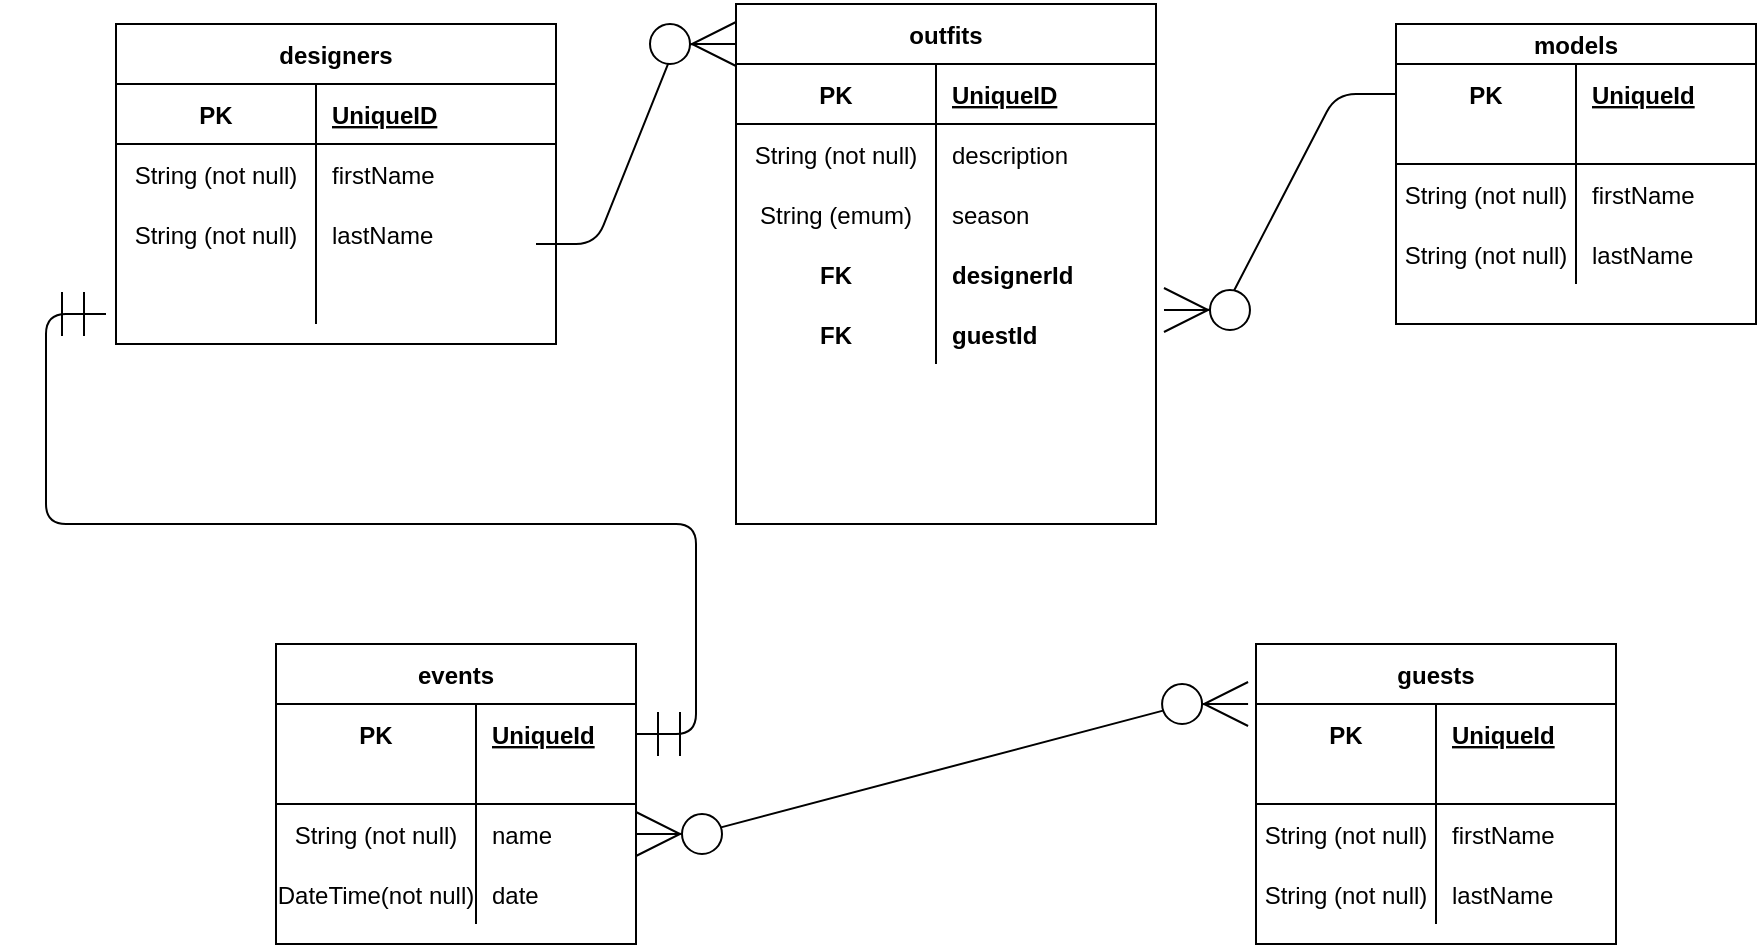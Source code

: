 <mxfile version="14.9.6" type="github">
  <diagram id="R2lEEEUBdFMjLlhIrx00" name="Page-1">
    <mxGraphModel dx="946" dy="535" grid="1" gridSize="10" guides="1" tooltips="1" connect="1" arrows="1" fold="1" page="1" pageScale="1" pageWidth="850" pageHeight="1100" math="0" shadow="0" extFonts="Permanent Marker^https://fonts.googleapis.com/css?family=Permanent+Marker">
      <root>
        <mxCell id="0" />
        <mxCell id="1" parent="0" />
        <mxCell id="n0nqkG9T2Kt_HHm7O6Rn-1" value="outfits" style="shape=table;startSize=30;container=1;collapsible=1;childLayout=tableLayout;fixedRows=1;rowLines=0;fontStyle=1;align=center;resizeLast=1;" parent="1" vertex="1">
          <mxGeometry x="380" y="30" width="210" height="260" as="geometry">
            <mxRectangle x="50" y="40" width="70" height="30" as="alternateBounds" />
          </mxGeometry>
        </mxCell>
        <mxCell id="n0nqkG9T2Kt_HHm7O6Rn-2" value="" style="shape=partialRectangle;collapsible=0;dropTarget=0;pointerEvents=0;fillColor=none;top=0;left=0;bottom=1;right=0;points=[[0,0.5],[1,0.5]];portConstraint=eastwest;" parent="n0nqkG9T2Kt_HHm7O6Rn-1" vertex="1">
          <mxGeometry y="30" width="210" height="30" as="geometry" />
        </mxCell>
        <mxCell id="n0nqkG9T2Kt_HHm7O6Rn-3" value="PK" style="shape=partialRectangle;connectable=0;fillColor=none;top=0;left=0;bottom=0;right=0;fontStyle=1;overflow=hidden;" parent="n0nqkG9T2Kt_HHm7O6Rn-2" vertex="1">
          <mxGeometry width="100" height="30" as="geometry" />
        </mxCell>
        <mxCell id="n0nqkG9T2Kt_HHm7O6Rn-4" value="UniqueID" style="shape=partialRectangle;connectable=0;fillColor=none;top=0;left=0;bottom=0;right=0;align=left;spacingLeft=6;fontStyle=5;overflow=hidden;" parent="n0nqkG9T2Kt_HHm7O6Rn-2" vertex="1">
          <mxGeometry x="100" width="110" height="30" as="geometry" />
        </mxCell>
        <mxCell id="n0nqkG9T2Kt_HHm7O6Rn-5" value="" style="shape=partialRectangle;collapsible=0;dropTarget=0;pointerEvents=0;fillColor=none;top=0;left=0;bottom=0;right=0;points=[[0,0.5],[1,0.5]];portConstraint=eastwest;" parent="n0nqkG9T2Kt_HHm7O6Rn-1" vertex="1">
          <mxGeometry y="60" width="210" height="30" as="geometry" />
        </mxCell>
        <mxCell id="n0nqkG9T2Kt_HHm7O6Rn-6" value="String (not null)" style="shape=partialRectangle;connectable=0;fillColor=none;top=0;left=0;bottom=0;right=0;editable=1;overflow=hidden;" parent="n0nqkG9T2Kt_HHm7O6Rn-5" vertex="1">
          <mxGeometry width="100" height="30" as="geometry" />
        </mxCell>
        <mxCell id="n0nqkG9T2Kt_HHm7O6Rn-7" value="description" style="shape=partialRectangle;connectable=0;fillColor=none;top=0;left=0;bottom=0;right=0;align=left;spacingLeft=6;overflow=hidden;" parent="n0nqkG9T2Kt_HHm7O6Rn-5" vertex="1">
          <mxGeometry x="100" width="110" height="30" as="geometry" />
        </mxCell>
        <mxCell id="n0nqkG9T2Kt_HHm7O6Rn-8" value="" style="shape=partialRectangle;collapsible=0;dropTarget=0;pointerEvents=0;fillColor=none;top=0;left=0;bottom=0;right=0;points=[[0,0.5],[1,0.5]];portConstraint=eastwest;" parent="n0nqkG9T2Kt_HHm7O6Rn-1" vertex="1">
          <mxGeometry y="90" width="210" height="30" as="geometry" />
        </mxCell>
        <mxCell id="n0nqkG9T2Kt_HHm7O6Rn-9" value="String (emum)" style="shape=partialRectangle;connectable=0;fillColor=none;top=0;left=0;bottom=0;right=0;editable=1;overflow=hidden;" parent="n0nqkG9T2Kt_HHm7O6Rn-8" vertex="1">
          <mxGeometry width="100" height="30" as="geometry" />
        </mxCell>
        <mxCell id="n0nqkG9T2Kt_HHm7O6Rn-10" value="season" style="shape=partialRectangle;connectable=0;fillColor=none;top=0;left=0;bottom=0;right=0;align=left;spacingLeft=6;overflow=hidden;" parent="n0nqkG9T2Kt_HHm7O6Rn-8" vertex="1">
          <mxGeometry x="100" width="110" height="30" as="geometry" />
        </mxCell>
        <mxCell id="n0nqkG9T2Kt_HHm7O6Rn-11" value="" style="shape=partialRectangle;collapsible=0;dropTarget=0;pointerEvents=0;fillColor=none;top=0;left=0;bottom=0;right=0;points=[[0,0.5],[1,0.5]];portConstraint=eastwest;" parent="n0nqkG9T2Kt_HHm7O6Rn-1" vertex="1">
          <mxGeometry y="120" width="210" height="30" as="geometry" />
        </mxCell>
        <mxCell id="n0nqkG9T2Kt_HHm7O6Rn-12" value="FK" style="shape=partialRectangle;connectable=0;fillColor=none;top=0;left=0;bottom=0;right=0;editable=1;overflow=hidden;fontStyle=1" parent="n0nqkG9T2Kt_HHm7O6Rn-11" vertex="1">
          <mxGeometry width="100" height="30" as="geometry" />
        </mxCell>
        <mxCell id="n0nqkG9T2Kt_HHm7O6Rn-13" value="designerId" style="shape=partialRectangle;connectable=0;fillColor=none;top=0;left=0;bottom=0;right=0;align=left;spacingLeft=6;overflow=hidden;fontStyle=1" parent="n0nqkG9T2Kt_HHm7O6Rn-11" vertex="1">
          <mxGeometry x="100" width="110" height="30" as="geometry" />
        </mxCell>
        <mxCell id="i9n94do4ePi129AbpCV1-3" value="" style="shape=partialRectangle;collapsible=0;dropTarget=0;pointerEvents=0;fillColor=none;top=0;left=0;bottom=0;right=0;points=[[0,0.5],[1,0.5]];portConstraint=eastwest;" vertex="1" parent="n0nqkG9T2Kt_HHm7O6Rn-1">
          <mxGeometry y="150" width="210" height="30" as="geometry" />
        </mxCell>
        <mxCell id="i9n94do4ePi129AbpCV1-4" value="FK" style="shape=partialRectangle;connectable=0;fillColor=none;top=0;left=0;bottom=0;right=0;editable=1;overflow=hidden;fontStyle=1" vertex="1" parent="i9n94do4ePi129AbpCV1-3">
          <mxGeometry width="100" height="30" as="geometry" />
        </mxCell>
        <mxCell id="i9n94do4ePi129AbpCV1-5" value="guestId" style="shape=partialRectangle;connectable=0;fillColor=none;top=0;left=0;bottom=0;right=0;align=left;spacingLeft=6;overflow=hidden;fontStyle=1" vertex="1" parent="i9n94do4ePi129AbpCV1-3">
          <mxGeometry x="100" width="110" height="30" as="geometry" />
        </mxCell>
        <mxCell id="n0nqkG9T2Kt_HHm7O6Rn-37" value="models" style="shape=table;startSize=20;container=1;collapsible=1;childLayout=tableLayout;fixedRows=1;rowLines=0;fontStyle=1;align=center;resizeLast=1;" parent="1" vertex="1">
          <mxGeometry x="710" y="40" width="180" height="150" as="geometry" />
        </mxCell>
        <mxCell id="n0nqkG9T2Kt_HHm7O6Rn-38" value="" style="shape=partialRectangle;collapsible=0;dropTarget=0;pointerEvents=0;fillColor=none;top=0;left=0;bottom=0;right=0;points=[[0,0.5],[1,0.5]];portConstraint=eastwest;" parent="n0nqkG9T2Kt_HHm7O6Rn-37" vertex="1">
          <mxGeometry y="20" width="180" height="30" as="geometry" />
        </mxCell>
        <mxCell id="n0nqkG9T2Kt_HHm7O6Rn-39" value="PK" style="shape=partialRectangle;connectable=0;fillColor=none;top=0;left=0;bottom=0;right=0;fontStyle=1;overflow=hidden;" parent="n0nqkG9T2Kt_HHm7O6Rn-38" vertex="1">
          <mxGeometry width="90" height="30" as="geometry" />
        </mxCell>
        <mxCell id="n0nqkG9T2Kt_HHm7O6Rn-40" value="UniqueId" style="shape=partialRectangle;connectable=0;fillColor=none;top=0;left=0;bottom=0;right=0;align=left;spacingLeft=6;fontStyle=5;overflow=hidden;" parent="n0nqkG9T2Kt_HHm7O6Rn-38" vertex="1">
          <mxGeometry x="90" width="90" height="30" as="geometry" />
        </mxCell>
        <mxCell id="n0nqkG9T2Kt_HHm7O6Rn-41" value="" style="shape=partialRectangle;collapsible=0;dropTarget=0;pointerEvents=0;fillColor=none;top=0;left=0;bottom=1;right=0;points=[[0,0.5],[1,0.5]];portConstraint=eastwest;" parent="n0nqkG9T2Kt_HHm7O6Rn-37" vertex="1">
          <mxGeometry y="50" width="180" height="20" as="geometry" />
        </mxCell>
        <mxCell id="n0nqkG9T2Kt_HHm7O6Rn-42" value="" style="shape=partialRectangle;connectable=0;fillColor=none;top=0;left=0;bottom=0;right=0;fontStyle=1;overflow=hidden;" parent="n0nqkG9T2Kt_HHm7O6Rn-41" vertex="1">
          <mxGeometry width="90" height="20" as="geometry" />
        </mxCell>
        <mxCell id="n0nqkG9T2Kt_HHm7O6Rn-43" value="" style="shape=partialRectangle;connectable=0;fillColor=none;top=0;left=0;bottom=0;right=0;align=left;spacingLeft=6;fontStyle=5;overflow=hidden;" parent="n0nqkG9T2Kt_HHm7O6Rn-41" vertex="1">
          <mxGeometry x="90" width="90" height="20" as="geometry" />
        </mxCell>
        <mxCell id="n0nqkG9T2Kt_HHm7O6Rn-44" value="" style="shape=partialRectangle;collapsible=0;dropTarget=0;pointerEvents=0;fillColor=none;top=0;left=0;bottom=0;right=0;points=[[0,0.5],[1,0.5]];portConstraint=eastwest;" parent="n0nqkG9T2Kt_HHm7O6Rn-37" vertex="1">
          <mxGeometry y="70" width="180" height="30" as="geometry" />
        </mxCell>
        <mxCell id="n0nqkG9T2Kt_HHm7O6Rn-45" value="String (not null)" style="shape=partialRectangle;connectable=0;fillColor=none;top=0;left=0;bottom=0;right=0;editable=1;overflow=hidden;" parent="n0nqkG9T2Kt_HHm7O6Rn-44" vertex="1">
          <mxGeometry width="90" height="30" as="geometry" />
        </mxCell>
        <mxCell id="n0nqkG9T2Kt_HHm7O6Rn-46" value="firstName" style="shape=partialRectangle;connectable=0;fillColor=none;top=0;left=0;bottom=0;right=0;align=left;spacingLeft=6;overflow=hidden;" parent="n0nqkG9T2Kt_HHm7O6Rn-44" vertex="1">
          <mxGeometry x="90" width="90" height="30" as="geometry" />
        </mxCell>
        <mxCell id="n0nqkG9T2Kt_HHm7O6Rn-47" value="" style="shape=partialRectangle;collapsible=0;dropTarget=0;pointerEvents=0;fillColor=none;top=0;left=0;bottom=0;right=0;points=[[0,0.5],[1,0.5]];portConstraint=eastwest;" parent="n0nqkG9T2Kt_HHm7O6Rn-37" vertex="1">
          <mxGeometry y="100" width="180" height="30" as="geometry" />
        </mxCell>
        <mxCell id="n0nqkG9T2Kt_HHm7O6Rn-48" value="String (not null)" style="shape=partialRectangle;connectable=0;fillColor=none;top=0;left=0;bottom=0;right=0;editable=1;overflow=hidden;" parent="n0nqkG9T2Kt_HHm7O6Rn-47" vertex="1">
          <mxGeometry width="90" height="30" as="geometry" />
        </mxCell>
        <mxCell id="n0nqkG9T2Kt_HHm7O6Rn-49" value="lastName" style="shape=partialRectangle;connectable=0;fillColor=none;top=0;left=0;bottom=0;right=0;align=left;spacingLeft=6;overflow=hidden;" parent="n0nqkG9T2Kt_HHm7O6Rn-47" vertex="1">
          <mxGeometry x="90" width="90" height="30" as="geometry" />
        </mxCell>
        <mxCell id="n0nqkG9T2Kt_HHm7O6Rn-50" value="events" style="shape=table;startSize=30;container=1;collapsible=1;childLayout=tableLayout;fixedRows=1;rowLines=0;fontStyle=1;align=center;resizeLast=1;" parent="1" vertex="1">
          <mxGeometry x="150" y="350" width="180" height="150" as="geometry" />
        </mxCell>
        <mxCell id="n0nqkG9T2Kt_HHm7O6Rn-51" value="" style="shape=partialRectangle;collapsible=0;dropTarget=0;pointerEvents=0;fillColor=none;top=0;left=0;bottom=0;right=0;points=[[0,0.5],[1,0.5]];portConstraint=eastwest;" parent="n0nqkG9T2Kt_HHm7O6Rn-50" vertex="1">
          <mxGeometry y="30" width="180" height="30" as="geometry" />
        </mxCell>
        <mxCell id="n0nqkG9T2Kt_HHm7O6Rn-52" value="PK" style="shape=partialRectangle;connectable=0;fillColor=none;top=0;left=0;bottom=0;right=0;fontStyle=1;overflow=hidden;" parent="n0nqkG9T2Kt_HHm7O6Rn-51" vertex="1">
          <mxGeometry width="100" height="30" as="geometry" />
        </mxCell>
        <mxCell id="n0nqkG9T2Kt_HHm7O6Rn-53" value="UniqueId" style="shape=partialRectangle;connectable=0;fillColor=none;top=0;left=0;bottom=0;right=0;align=left;spacingLeft=6;fontStyle=5;overflow=hidden;" parent="n0nqkG9T2Kt_HHm7O6Rn-51" vertex="1">
          <mxGeometry x="100" width="80" height="30" as="geometry" />
        </mxCell>
        <mxCell id="n0nqkG9T2Kt_HHm7O6Rn-54" value="" style="shape=partialRectangle;collapsible=0;dropTarget=0;pointerEvents=0;fillColor=none;top=0;left=0;bottom=1;right=0;points=[[0,0.5],[1,0.5]];portConstraint=eastwest;" parent="n0nqkG9T2Kt_HHm7O6Rn-50" vertex="1">
          <mxGeometry y="60" width="180" height="20" as="geometry" />
        </mxCell>
        <mxCell id="n0nqkG9T2Kt_HHm7O6Rn-55" value="" style="shape=partialRectangle;connectable=0;fillColor=none;top=0;left=0;bottom=0;right=0;fontStyle=1;overflow=hidden;" parent="n0nqkG9T2Kt_HHm7O6Rn-54" vertex="1">
          <mxGeometry width="100" height="20" as="geometry" />
        </mxCell>
        <mxCell id="n0nqkG9T2Kt_HHm7O6Rn-56" value="" style="shape=partialRectangle;connectable=0;fillColor=none;top=0;left=0;bottom=0;right=0;align=left;spacingLeft=6;fontStyle=5;overflow=hidden;" parent="n0nqkG9T2Kt_HHm7O6Rn-54" vertex="1">
          <mxGeometry x="100" width="80" height="20" as="geometry" />
        </mxCell>
        <mxCell id="n0nqkG9T2Kt_HHm7O6Rn-57" value="" style="shape=partialRectangle;collapsible=0;dropTarget=0;pointerEvents=0;fillColor=none;top=0;left=0;bottom=0;right=0;points=[[0,0.5],[1,0.5]];portConstraint=eastwest;" parent="n0nqkG9T2Kt_HHm7O6Rn-50" vertex="1">
          <mxGeometry y="80" width="180" height="30" as="geometry" />
        </mxCell>
        <mxCell id="n0nqkG9T2Kt_HHm7O6Rn-58" value="String (not null)" style="shape=partialRectangle;connectable=0;fillColor=none;top=0;left=0;bottom=0;right=0;editable=1;overflow=hidden;" parent="n0nqkG9T2Kt_HHm7O6Rn-57" vertex="1">
          <mxGeometry width="100" height="30" as="geometry" />
        </mxCell>
        <mxCell id="n0nqkG9T2Kt_HHm7O6Rn-59" value="name" style="shape=partialRectangle;connectable=0;fillColor=none;top=0;left=0;bottom=0;right=0;align=left;spacingLeft=6;overflow=hidden;" parent="n0nqkG9T2Kt_HHm7O6Rn-57" vertex="1">
          <mxGeometry x="100" width="80" height="30" as="geometry" />
        </mxCell>
        <mxCell id="n0nqkG9T2Kt_HHm7O6Rn-60" value="" style="shape=partialRectangle;collapsible=0;dropTarget=0;pointerEvents=0;fillColor=none;top=0;left=0;bottom=0;right=0;points=[[0,0.5],[1,0.5]];portConstraint=eastwest;" parent="n0nqkG9T2Kt_HHm7O6Rn-50" vertex="1">
          <mxGeometry y="110" width="180" height="30" as="geometry" />
        </mxCell>
        <mxCell id="n0nqkG9T2Kt_HHm7O6Rn-61" value="DateTime(not null)" style="shape=partialRectangle;connectable=0;fillColor=none;top=0;left=0;bottom=0;right=0;editable=1;overflow=hidden;" parent="n0nqkG9T2Kt_HHm7O6Rn-60" vertex="1">
          <mxGeometry width="100" height="30" as="geometry" />
        </mxCell>
        <mxCell id="n0nqkG9T2Kt_HHm7O6Rn-62" value="date" style="shape=partialRectangle;connectable=0;fillColor=none;top=0;left=0;bottom=0;right=0;align=left;spacingLeft=6;overflow=hidden;" parent="n0nqkG9T2Kt_HHm7O6Rn-60" vertex="1">
          <mxGeometry x="100" width="80" height="30" as="geometry" />
        </mxCell>
        <mxCell id="n0nqkG9T2Kt_HHm7O6Rn-63" value="guests" style="shape=table;startSize=30;container=1;collapsible=1;childLayout=tableLayout;fixedRows=1;rowLines=0;fontStyle=1;align=center;resizeLast=1;" parent="1" vertex="1">
          <mxGeometry x="640" y="350" width="180" height="150" as="geometry" />
        </mxCell>
        <mxCell id="n0nqkG9T2Kt_HHm7O6Rn-64" value="" style="shape=partialRectangle;collapsible=0;dropTarget=0;pointerEvents=0;fillColor=none;top=0;left=0;bottom=0;right=0;points=[[0,0.5],[1,0.5]];portConstraint=eastwest;" parent="n0nqkG9T2Kt_HHm7O6Rn-63" vertex="1">
          <mxGeometry y="30" width="180" height="30" as="geometry" />
        </mxCell>
        <mxCell id="n0nqkG9T2Kt_HHm7O6Rn-65" value="PK" style="shape=partialRectangle;connectable=0;fillColor=none;top=0;left=0;bottom=0;right=0;fontStyle=1;overflow=hidden;" parent="n0nqkG9T2Kt_HHm7O6Rn-64" vertex="1">
          <mxGeometry width="90" height="30" as="geometry" />
        </mxCell>
        <mxCell id="n0nqkG9T2Kt_HHm7O6Rn-66" value="UniqueId" style="shape=partialRectangle;connectable=0;fillColor=none;top=0;left=0;bottom=0;right=0;align=left;spacingLeft=6;fontStyle=5;overflow=hidden;" parent="n0nqkG9T2Kt_HHm7O6Rn-64" vertex="1">
          <mxGeometry x="90" width="90" height="30" as="geometry" />
        </mxCell>
        <mxCell id="n0nqkG9T2Kt_HHm7O6Rn-67" value="" style="shape=partialRectangle;collapsible=0;dropTarget=0;pointerEvents=0;fillColor=none;top=0;left=0;bottom=1;right=0;points=[[0,0.5],[1,0.5]];portConstraint=eastwest;" parent="n0nqkG9T2Kt_HHm7O6Rn-63" vertex="1">
          <mxGeometry y="60" width="180" height="20" as="geometry" />
        </mxCell>
        <mxCell id="n0nqkG9T2Kt_HHm7O6Rn-68" value="" style="shape=partialRectangle;connectable=0;fillColor=none;top=0;left=0;bottom=0;right=0;fontStyle=1;overflow=hidden;" parent="n0nqkG9T2Kt_HHm7O6Rn-67" vertex="1">
          <mxGeometry width="90" height="20" as="geometry" />
        </mxCell>
        <mxCell id="n0nqkG9T2Kt_HHm7O6Rn-69" value="" style="shape=partialRectangle;connectable=0;fillColor=none;top=0;left=0;bottom=0;right=0;align=left;spacingLeft=6;fontStyle=5;overflow=hidden;" parent="n0nqkG9T2Kt_HHm7O6Rn-67" vertex="1">
          <mxGeometry x="90" width="90" height="20" as="geometry" />
        </mxCell>
        <mxCell id="n0nqkG9T2Kt_HHm7O6Rn-70" value="" style="shape=partialRectangle;collapsible=0;dropTarget=0;pointerEvents=0;fillColor=none;top=0;left=0;bottom=0;right=0;points=[[0,0.5],[1,0.5]];portConstraint=eastwest;" parent="n0nqkG9T2Kt_HHm7O6Rn-63" vertex="1">
          <mxGeometry y="80" width="180" height="30" as="geometry" />
        </mxCell>
        <mxCell id="n0nqkG9T2Kt_HHm7O6Rn-71" value="String (not null)" style="shape=partialRectangle;connectable=0;fillColor=none;top=0;left=0;bottom=0;right=0;editable=1;overflow=hidden;" parent="n0nqkG9T2Kt_HHm7O6Rn-70" vertex="1">
          <mxGeometry width="90" height="30" as="geometry" />
        </mxCell>
        <mxCell id="n0nqkG9T2Kt_HHm7O6Rn-72" value="firstName" style="shape=partialRectangle;connectable=0;fillColor=none;top=0;left=0;bottom=0;right=0;align=left;spacingLeft=6;overflow=hidden;" parent="n0nqkG9T2Kt_HHm7O6Rn-70" vertex="1">
          <mxGeometry x="90" width="90" height="30" as="geometry" />
        </mxCell>
        <mxCell id="n0nqkG9T2Kt_HHm7O6Rn-73" value="" style="shape=partialRectangle;collapsible=0;dropTarget=0;pointerEvents=0;fillColor=none;top=0;left=0;bottom=0;right=0;points=[[0,0.5],[1,0.5]];portConstraint=eastwest;" parent="n0nqkG9T2Kt_HHm7O6Rn-63" vertex="1">
          <mxGeometry y="110" width="180" height="30" as="geometry" />
        </mxCell>
        <mxCell id="n0nqkG9T2Kt_HHm7O6Rn-74" value="" style="shape=partialRectangle;connectable=0;fillColor=none;top=0;left=0;bottom=0;right=0;editable=1;overflow=hidden;" parent="n0nqkG9T2Kt_HHm7O6Rn-73" vertex="1">
          <mxGeometry width="90" height="30" as="geometry" />
        </mxCell>
        <mxCell id="n0nqkG9T2Kt_HHm7O6Rn-75" value="lastName" style="shape=partialRectangle;connectable=0;fillColor=none;top=0;left=0;bottom=0;right=0;align=left;spacingLeft=6;overflow=hidden;" parent="n0nqkG9T2Kt_HHm7O6Rn-73" vertex="1">
          <mxGeometry x="90" width="90" height="30" as="geometry" />
        </mxCell>
        <mxCell id="n0nqkG9T2Kt_HHm7O6Rn-102" value="designers" style="shape=table;startSize=30;container=1;collapsible=1;childLayout=tableLayout;fixedRows=1;rowLines=0;fontStyle=1;align=center;resizeLast=1;" parent="1" vertex="1">
          <mxGeometry x="70" y="40" width="220" height="160" as="geometry" />
        </mxCell>
        <mxCell id="n0nqkG9T2Kt_HHm7O6Rn-103" value="" style="shape=partialRectangle;collapsible=0;dropTarget=0;pointerEvents=0;fillColor=none;top=0;left=0;bottom=1;right=0;points=[[0,0.5],[1,0.5]];portConstraint=eastwest;" parent="n0nqkG9T2Kt_HHm7O6Rn-102" vertex="1">
          <mxGeometry y="30" width="220" height="30" as="geometry" />
        </mxCell>
        <mxCell id="n0nqkG9T2Kt_HHm7O6Rn-104" value="PK" style="shape=partialRectangle;connectable=0;fillColor=none;top=0;left=0;bottom=0;right=0;fontStyle=1;overflow=hidden;" parent="n0nqkG9T2Kt_HHm7O6Rn-103" vertex="1">
          <mxGeometry width="100" height="30" as="geometry" />
        </mxCell>
        <mxCell id="n0nqkG9T2Kt_HHm7O6Rn-105" value="UniqueID" style="shape=partialRectangle;connectable=0;fillColor=none;top=0;left=0;bottom=0;right=0;align=left;spacingLeft=6;fontStyle=5;overflow=hidden;" parent="n0nqkG9T2Kt_HHm7O6Rn-103" vertex="1">
          <mxGeometry x="100" width="120" height="30" as="geometry" />
        </mxCell>
        <mxCell id="n0nqkG9T2Kt_HHm7O6Rn-106" value="" style="shape=partialRectangle;collapsible=0;dropTarget=0;pointerEvents=0;fillColor=none;top=0;left=0;bottom=0;right=0;points=[[0,0.5],[1,0.5]];portConstraint=eastwest;" parent="n0nqkG9T2Kt_HHm7O6Rn-102" vertex="1">
          <mxGeometry y="60" width="220" height="30" as="geometry" />
        </mxCell>
        <mxCell id="n0nqkG9T2Kt_HHm7O6Rn-107" value="String (not null)" style="shape=partialRectangle;connectable=0;fillColor=none;top=0;left=0;bottom=0;right=0;editable=1;overflow=hidden;" parent="n0nqkG9T2Kt_HHm7O6Rn-106" vertex="1">
          <mxGeometry width="100" height="30" as="geometry" />
        </mxCell>
        <mxCell id="n0nqkG9T2Kt_HHm7O6Rn-108" value="firstName" style="shape=partialRectangle;connectable=0;fillColor=none;top=0;left=0;bottom=0;right=0;align=left;spacingLeft=6;overflow=hidden;" parent="n0nqkG9T2Kt_HHm7O6Rn-106" vertex="1">
          <mxGeometry x="100" width="120" height="30" as="geometry" />
        </mxCell>
        <mxCell id="n0nqkG9T2Kt_HHm7O6Rn-109" value="" style="shape=partialRectangle;collapsible=0;dropTarget=0;pointerEvents=0;fillColor=none;top=0;left=0;bottom=0;right=0;points=[[0,0.5],[1,0.5]];portConstraint=eastwest;" parent="n0nqkG9T2Kt_HHm7O6Rn-102" vertex="1">
          <mxGeometry y="90" width="220" height="30" as="geometry" />
        </mxCell>
        <mxCell id="n0nqkG9T2Kt_HHm7O6Rn-110" value="" style="shape=partialRectangle;connectable=0;fillColor=none;top=0;left=0;bottom=0;right=0;editable=1;overflow=hidden;" parent="n0nqkG9T2Kt_HHm7O6Rn-109" vertex="1">
          <mxGeometry width="100" height="30" as="geometry" />
        </mxCell>
        <mxCell id="n0nqkG9T2Kt_HHm7O6Rn-111" value="lastName" style="shape=partialRectangle;connectable=0;fillColor=none;top=0;left=0;bottom=0;right=0;align=left;spacingLeft=6;overflow=hidden;" parent="n0nqkG9T2Kt_HHm7O6Rn-109" vertex="1">
          <mxGeometry x="100" width="120" height="30" as="geometry" />
        </mxCell>
        <mxCell id="n0nqkG9T2Kt_HHm7O6Rn-112" value="" style="shape=partialRectangle;collapsible=0;dropTarget=0;pointerEvents=0;fillColor=none;top=0;left=0;bottom=0;right=0;points=[[0,0.5],[1,0.5]];portConstraint=eastwest;" parent="n0nqkG9T2Kt_HHm7O6Rn-102" vertex="1">
          <mxGeometry y="120" width="220" height="30" as="geometry" />
        </mxCell>
        <mxCell id="n0nqkG9T2Kt_HHm7O6Rn-113" value="" style="shape=partialRectangle;connectable=0;fillColor=none;top=0;left=0;bottom=0;right=0;editable=1;overflow=hidden;" parent="n0nqkG9T2Kt_HHm7O6Rn-112" vertex="1">
          <mxGeometry width="100" height="30" as="geometry" />
        </mxCell>
        <mxCell id="n0nqkG9T2Kt_HHm7O6Rn-114" value="" style="shape=partialRectangle;connectable=0;fillColor=none;top=0;left=0;bottom=0;right=0;align=left;spacingLeft=6;overflow=hidden;" parent="n0nqkG9T2Kt_HHm7O6Rn-112" vertex="1">
          <mxGeometry x="100" width="120" height="30" as="geometry" />
        </mxCell>
        <mxCell id="4NuiKdI-asRGCGj7idUy-1" value="String (not null)" style="shape=partialRectangle;connectable=0;fillColor=none;top=0;left=0;bottom=0;right=0;editable=1;overflow=hidden;" parent="1" vertex="1">
          <mxGeometry x="70" y="130" width="100" height="30" as="geometry" />
        </mxCell>
        <mxCell id="i9n94do4ePi129AbpCV1-2" value="String (not null)" style="shape=partialRectangle;connectable=0;fillColor=none;top=0;left=0;bottom=0;right=0;editable=1;overflow=hidden;" vertex="1" parent="1">
          <mxGeometry x="640" y="460" width="90" height="30" as="geometry" />
        </mxCell>
        <mxCell id="i9n94do4ePi129AbpCV1-7" value="" style="edgeStyle=entityRelationEdgeStyle;fontSize=12;html=1;endArrow=ERzeroToMany;endFill=1;endSize=20;" edge="1" parent="1">
          <mxGeometry width="100" height="100" relative="1" as="geometry">
            <mxPoint x="280" y="150" as="sourcePoint" />
            <mxPoint x="380" y="50" as="targetPoint" />
          </mxGeometry>
        </mxCell>
        <mxCell id="i9n94do4ePi129AbpCV1-8" value="" style="edgeStyle=entityRelationEdgeStyle;fontSize=12;html=1;endArrow=ERzeroToMany;endFill=1;endSize=20;entryX=1.019;entryY=0.1;entryDx=0;entryDy=0;entryPerimeter=0;" edge="1" parent="1" source="n0nqkG9T2Kt_HHm7O6Rn-38" target="i9n94do4ePi129AbpCV1-3">
          <mxGeometry width="100" height="100" relative="1" as="geometry">
            <mxPoint x="430" y="330" as="sourcePoint" />
            <mxPoint x="530" y="230" as="targetPoint" />
          </mxGeometry>
        </mxCell>
        <mxCell id="i9n94do4ePi129AbpCV1-10" value="" style="edgeStyle=entityRelationEdgeStyle;fontSize=12;html=1;endArrow=ERzeroToMany;endFill=1;startArrow=ERzeroToMany;startSize=20;endSize=20;entryX=-0.022;entryY=0;entryDx=0;entryDy=0;entryPerimeter=0;exitX=1;exitY=0.5;exitDx=0;exitDy=0;" edge="1" parent="1" source="n0nqkG9T2Kt_HHm7O6Rn-57" target="n0nqkG9T2Kt_HHm7O6Rn-64">
          <mxGeometry width="100" height="100" relative="1" as="geometry">
            <mxPoint x="425" y="430" as="sourcePoint" />
            <mxPoint x="525" y="330" as="targetPoint" />
          </mxGeometry>
        </mxCell>
        <mxCell id="i9n94do4ePi129AbpCV1-11" value="" style="edgeStyle=entityRelationEdgeStyle;fontSize=12;html=1;endArrow=ERmandOne;startArrow=ERmandOne;startSize=20;endSize=20;exitX=1;exitY=0.5;exitDx=0;exitDy=0;" edge="1" parent="1" source="n0nqkG9T2Kt_HHm7O6Rn-51">
          <mxGeometry width="100" height="100" relative="1" as="geometry">
            <mxPoint x="180" y="340" as="sourcePoint" />
            <mxPoint x="65" y="185" as="targetPoint" />
          </mxGeometry>
        </mxCell>
      </root>
    </mxGraphModel>
  </diagram>
</mxfile>
